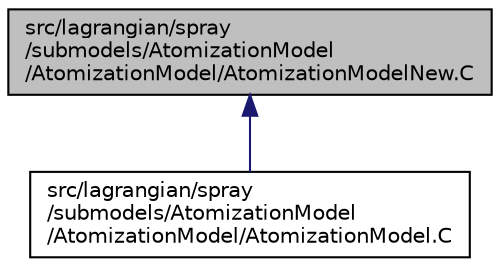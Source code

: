digraph "src/lagrangian/spray/submodels/AtomizationModel/AtomizationModel/AtomizationModelNew.C"
{
  bgcolor="transparent";
  edge [fontname="Helvetica",fontsize="10",labelfontname="Helvetica",labelfontsize="10"];
  node [fontname="Helvetica",fontsize="10",shape=record];
  Node1 [label="src/lagrangian/spray\l/submodels/AtomizationModel\l/AtomizationModel/AtomizationModelNew.C",height=0.2,width=0.4,color="black", fillcolor="grey75", style="filled", fontcolor="black"];
  Node1 -> Node2 [dir="back",color="midnightblue",fontsize="10",style="solid",fontname="Helvetica"];
  Node2 [label="src/lagrangian/spray\l/submodels/AtomizationModel\l/AtomizationModel/AtomizationModel.C",height=0.2,width=0.4,color="black",URL="$a06977.html"];
}
